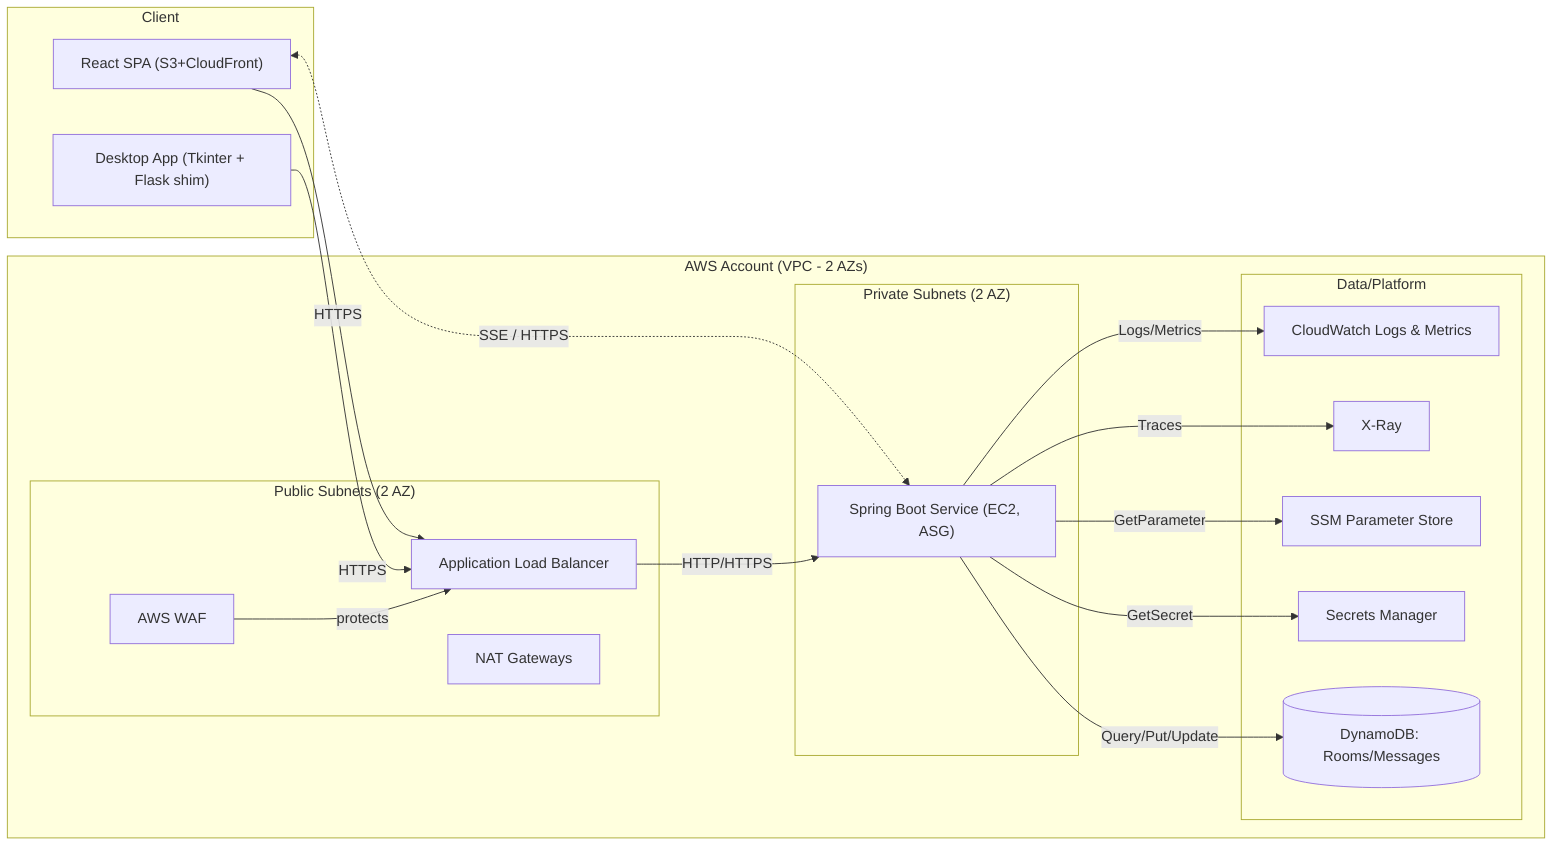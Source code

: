%% ai-antfarm-component.mmd
flowchart LR
  subgraph Client
    FE["React SPA (S3+CloudFront)"]
    Desktop["Desktop App (Tkinter + Flask shim)"]
  end

  subgraph AWS["AWS Account (VPC - 2 AZs)"]
    subgraph PublicSubnets["Public Subnets (2 AZ)"]
      ALB[Application Load Balancer]
      NAT[NAT Gateways]
      WAF[AWS WAF]
    end
    subgraph PrivateSubnets["Private Subnets (2 AZ)"]
      EC2["Spring Boot Service (EC2, ASG)"]
    end
    subgraph Data["Data/Platform"]
      DDB[(DynamoDB: Rooms/Messages)]
      Secrets[Secrets Manager]
      SSM[SSM Parameter Store]
      XRay[X-Ray]
      CW[CloudWatch Logs & Metrics]
    end
  end

  FE -- HTTPS --> ALB
  Desktop -- HTTPS --> ALB
  WAF --protects--> ALB
  ALB -- HTTP/HTTPS --> EC2

  EC2 -- Query/Put/Update --> DDB
  EC2 -- GetSecret --> Secrets
  EC2 -- GetParameter --> SSM
  EC2 -- Traces --> XRay
  EC2 -- Logs/Metrics --> CW

  FE <-. SSE / HTTPS .-> EC2